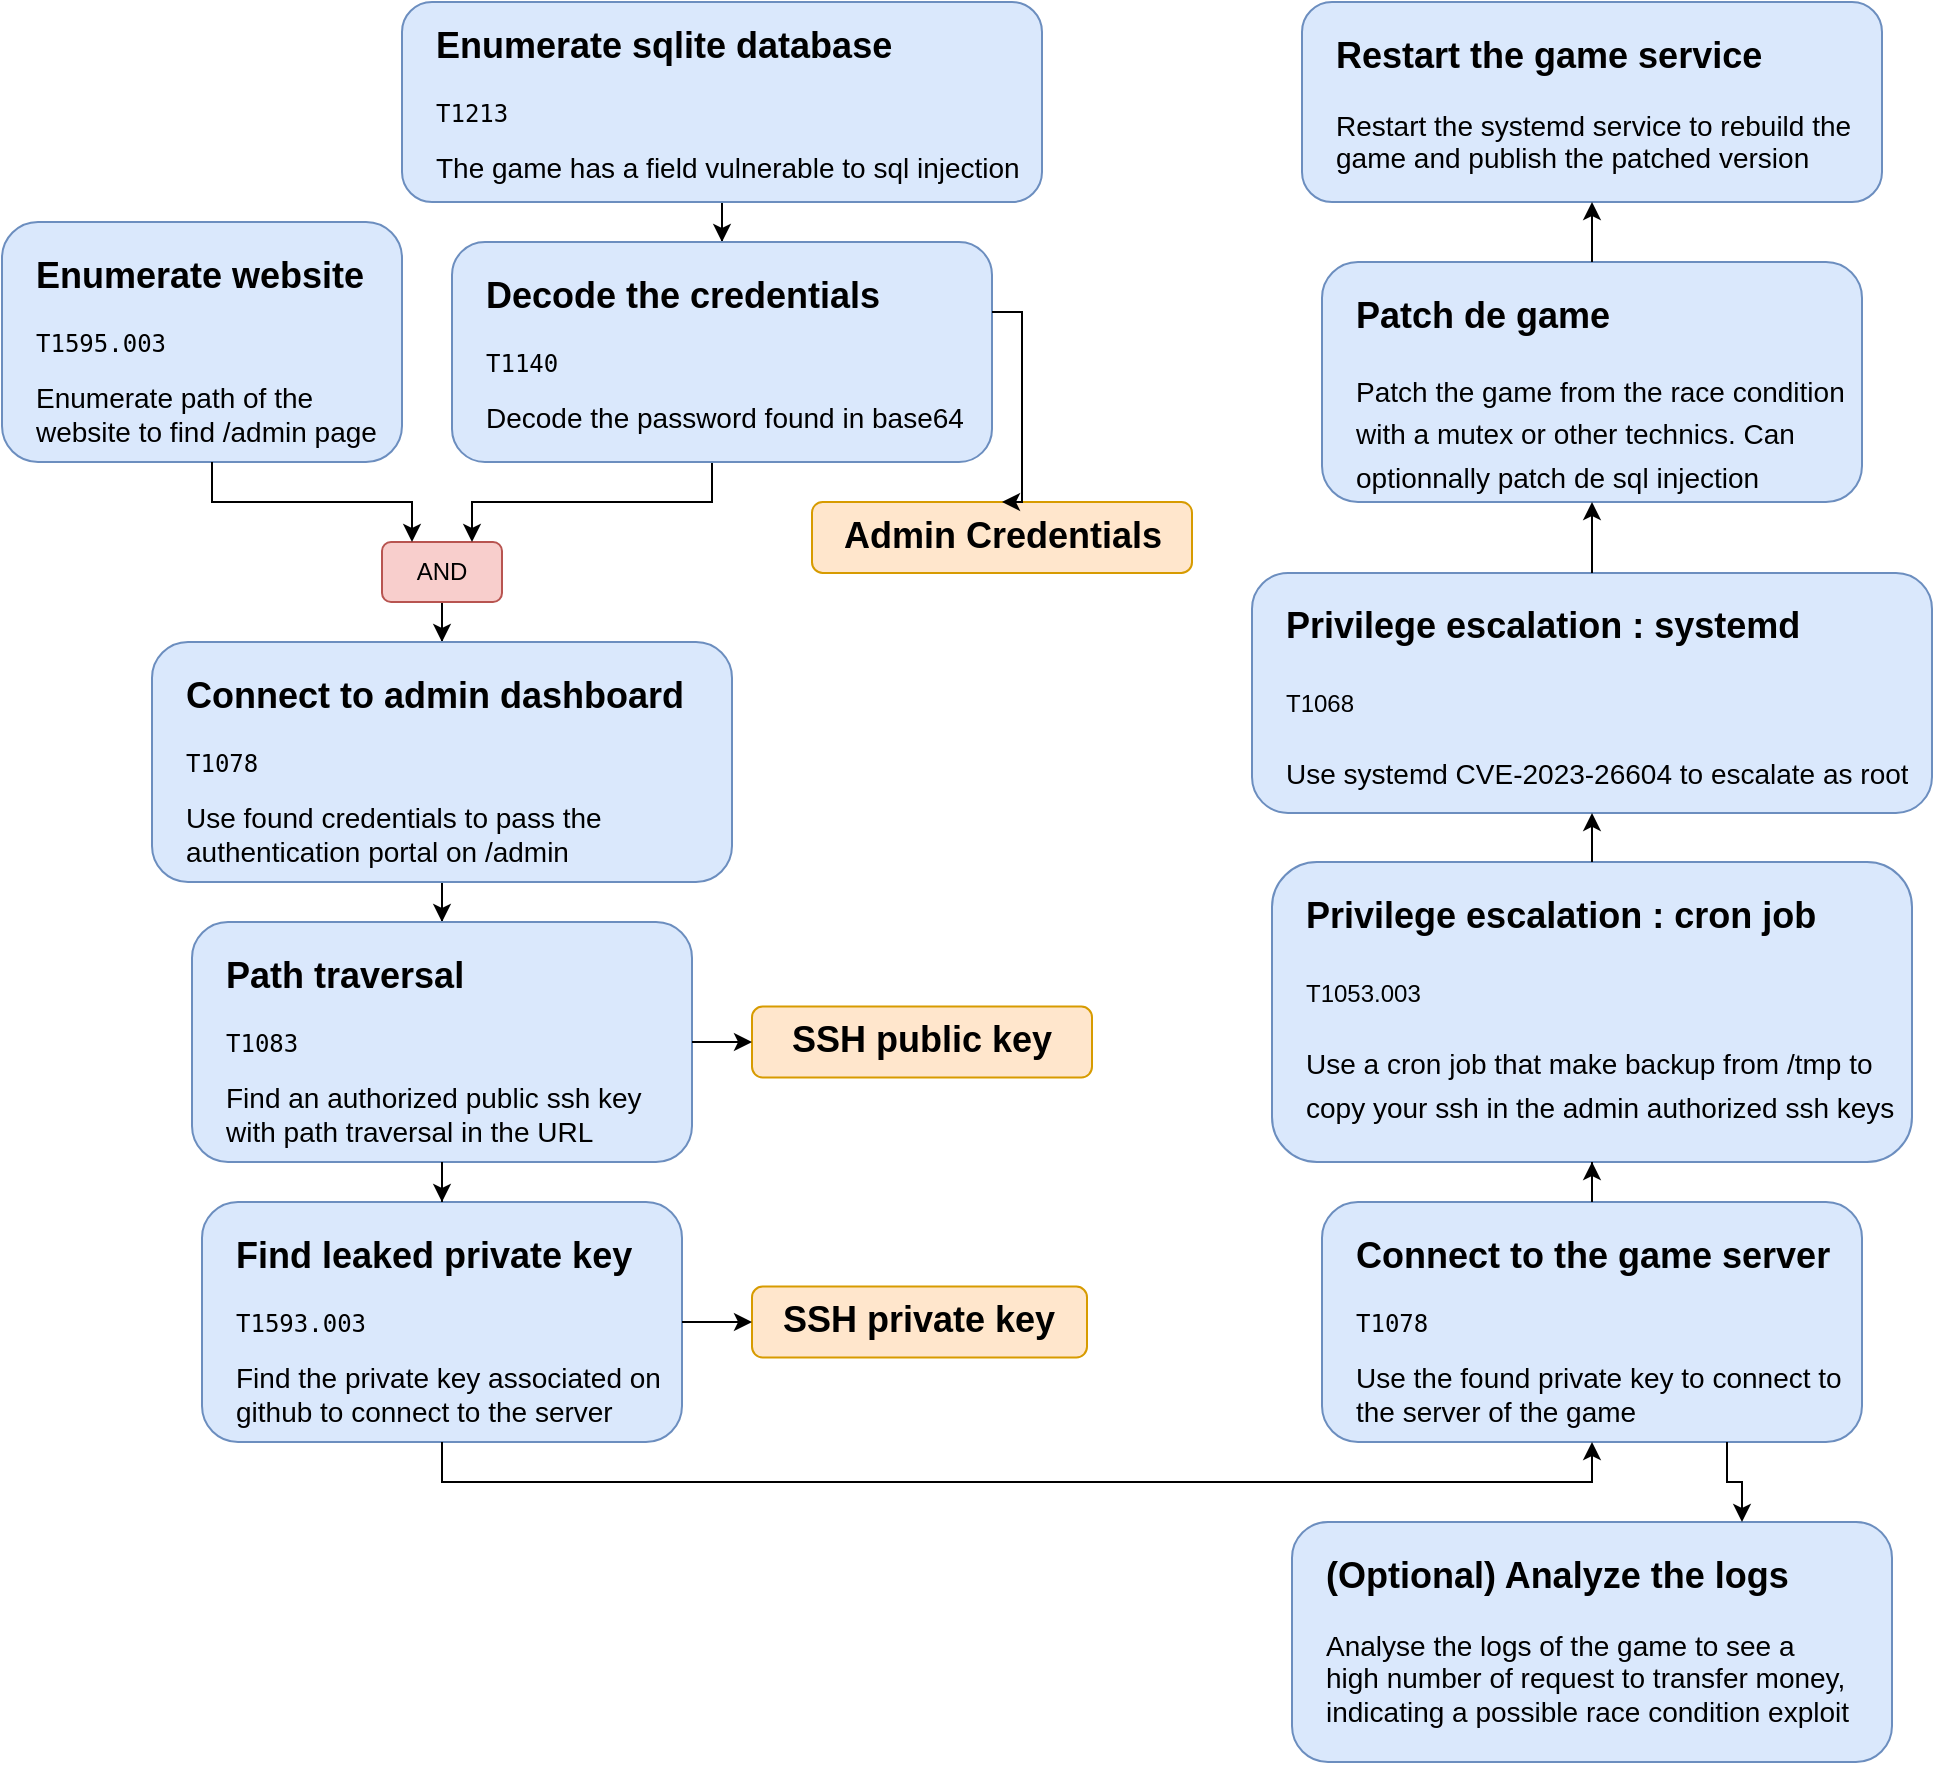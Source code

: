 <mxfile version="27.0.8">
  <diagram name="Page-1" id="YrxbDLgfzF-psmu8SgCK">
    <mxGraphModel dx="1847" dy="1889" grid="1" gridSize="10" guides="1" tooltips="1" connect="1" arrows="1" fold="1" page="1" pageScale="1" pageWidth="850" pageHeight="1100" math="0" shadow="0">
      <root>
        <mxCell id="0" />
        <mxCell id="1" parent="0" />
        <mxCell id="8Rnsziw4uOwpHe0W4yz_-6" value="" style="group" vertex="1" connectable="0" parent="1">
          <mxGeometry x="30" y="140" width="200" height="120" as="geometry" />
        </mxCell>
        <mxCell id="8Rnsziw4uOwpHe0W4yz_-1" value="" style="rounded=1;whiteSpace=wrap;html=1;fillColor=#dae8fc;strokeColor=#6c8ebf;" vertex="1" parent="8Rnsziw4uOwpHe0W4yz_-6">
          <mxGeometry width="200" height="120" as="geometry" />
        </mxCell>
        <mxCell id="8Rnsziw4uOwpHe0W4yz_-2" value="&lt;div&gt;&lt;h2 style=&quot;margin-top: 0px;&quot;&gt;Enumerate website&amp;nbsp;&lt;/h2&gt;&lt;pre style=&quot;margin-top: 0px;&quot;&gt;T1595.003&lt;/pre&gt;&lt;p&gt;&lt;font style=&quot;font-size: 14px;&quot;&gt;Enumerate path of the website to find /admin page&lt;/font&gt;&lt;/p&gt;&lt;/div&gt;" style="text;html=1;whiteSpace=wrap;overflow=hidden;rounded=0;" vertex="1" parent="8Rnsziw4uOwpHe0W4yz_-6">
          <mxGeometry x="15" y="10" width="175" height="100" as="geometry" />
        </mxCell>
        <mxCell id="8Rnsziw4uOwpHe0W4yz_-20" style="edgeStyle=orthogonalEdgeStyle;rounded=0;orthogonalLoop=1;jettySize=auto;html=1;entryX=0.5;entryY=0;entryDx=0;entryDy=0;" edge="1" parent="1" source="8Rnsziw4uOwpHe0W4yz_-8" target="8Rnsziw4uOwpHe0W4yz_-14">
          <mxGeometry relative="1" as="geometry" />
        </mxCell>
        <mxCell id="8Rnsziw4uOwpHe0W4yz_-60" style="edgeStyle=orthogonalEdgeStyle;rounded=0;orthogonalLoop=1;jettySize=auto;html=1;entryX=0.5;entryY=0;entryDx=0;entryDy=0;" edge="1" parent="1" source="8Rnsziw4uOwpHe0W4yz_-21" target="8Rnsziw4uOwpHe0W4yz_-36">
          <mxGeometry relative="1" as="geometry" />
        </mxCell>
        <mxCell id="8Rnsziw4uOwpHe0W4yz_-21" value="AND" style="rounded=1;whiteSpace=wrap;html=1;fillColor=#f8cecc;strokeColor=#b85450;" vertex="1" parent="1">
          <mxGeometry x="220" y="300" width="60" height="30" as="geometry" />
        </mxCell>
        <mxCell id="8Rnsziw4uOwpHe0W4yz_-23" style="edgeStyle=orthogonalEdgeStyle;rounded=0;orthogonalLoop=1;jettySize=auto;html=1;entryX=0.75;entryY=0;entryDx=0;entryDy=0;" edge="1" parent="1" source="8Rnsziw4uOwpHe0W4yz_-15" target="8Rnsziw4uOwpHe0W4yz_-21">
          <mxGeometry relative="1" as="geometry">
            <Array as="points">
              <mxPoint x="385" y="280" />
              <mxPoint x="265" y="280" />
            </Array>
          </mxGeometry>
        </mxCell>
        <mxCell id="8Rnsziw4uOwpHe0W4yz_-25" style="edgeStyle=orthogonalEdgeStyle;rounded=0;orthogonalLoop=1;jettySize=auto;html=1;entryX=0.25;entryY=0;entryDx=0;entryDy=0;" edge="1" parent="1" source="8Rnsziw4uOwpHe0W4yz_-1" target="8Rnsziw4uOwpHe0W4yz_-21">
          <mxGeometry relative="1" as="geometry">
            <Array as="points">
              <mxPoint x="135" y="280" />
              <mxPoint x="235" y="280" />
            </Array>
          </mxGeometry>
        </mxCell>
        <mxCell id="8Rnsziw4uOwpHe0W4yz_-30" value="" style="group" vertex="1" connectable="0" parent="1">
          <mxGeometry x="435" y="280" width="190" height="35.45" as="geometry" />
        </mxCell>
        <mxCell id="8Rnsziw4uOwpHe0W4yz_-27" value="" style="rounded=1;whiteSpace=wrap;html=1;fillColor=#ffe6cc;strokeColor=#d79b00;container=0;" vertex="1" parent="8Rnsziw4uOwpHe0W4yz_-30">
          <mxGeometry width="190" height="35.45" as="geometry" />
        </mxCell>
        <mxCell id="8Rnsziw4uOwpHe0W4yz_-28" value="&lt;div&gt;&lt;h2 style=&quot;margin-top: 0px;&quot;&gt;Admin Credentials&lt;/h2&gt;&lt;/div&gt;" style="text;html=1;whiteSpace=wrap;overflow=hidden;rounded=0;container=0;align=center;" vertex="1" parent="8Rnsziw4uOwpHe0W4yz_-30">
          <mxGeometry x="12.5" y="0.001" width="165" height="27.273" as="geometry" />
        </mxCell>
        <mxCell id="8Rnsziw4uOwpHe0W4yz_-33" value="" style="group" vertex="1" connectable="0" parent="1">
          <mxGeometry x="230" y="30" width="320" height="100" as="geometry" />
        </mxCell>
        <mxCell id="8Rnsziw4uOwpHe0W4yz_-8" value="" style="rounded=1;whiteSpace=wrap;html=1;fillColor=#dae8fc;strokeColor=#6c8ebf;container=0;" vertex="1" parent="8Rnsziw4uOwpHe0W4yz_-33">
          <mxGeometry width="320" height="100" as="geometry" />
        </mxCell>
        <mxCell id="8Rnsziw4uOwpHe0W4yz_-9" value="&lt;div&gt;&lt;h2 style=&quot;margin-top: 0px;&quot;&gt;Enumerate sqlite database&amp;nbsp;&lt;/h2&gt;&lt;pre style=&quot;margin-top: 0px;&quot;&gt;T1213&lt;/pre&gt;&lt;p&gt;&lt;font style=&quot;font-size: 14px;&quot;&gt;The game has a field vulnerable to sql injection&lt;/font&gt;&lt;/p&gt;&lt;/div&gt;" style="text;html=1;whiteSpace=wrap;overflow=hidden;rounded=0;container=0;" vertex="1" parent="8Rnsziw4uOwpHe0W4yz_-33">
          <mxGeometry x="15" y="4.545" width="295" height="86.364" as="geometry" />
        </mxCell>
        <mxCell id="8Rnsziw4uOwpHe0W4yz_-34" value="" style="group" vertex="1" connectable="0" parent="1">
          <mxGeometry x="255" y="150" width="270" height="110" as="geometry" />
        </mxCell>
        <mxCell id="8Rnsziw4uOwpHe0W4yz_-14" value="" style="rounded=1;whiteSpace=wrap;html=1;fillColor=#dae8fc;strokeColor=#6c8ebf;container=0;" vertex="1" parent="8Rnsziw4uOwpHe0W4yz_-34">
          <mxGeometry width="270" height="110" as="geometry" />
        </mxCell>
        <mxCell id="8Rnsziw4uOwpHe0W4yz_-15" value="&lt;div&gt;&lt;h2 style=&quot;margin-top: 0px;&quot;&gt;Decode the credentials&amp;nbsp;&lt;/h2&gt;&lt;pre style=&quot;margin-top: 0px;&quot;&gt;T1140&lt;/pre&gt;&lt;p&gt;&lt;font style=&quot;font-size: 14px;&quot;&gt;Decode the password found in base64&lt;/font&gt;&lt;/p&gt;&lt;/div&gt;" style="text;html=1;whiteSpace=wrap;overflow=hidden;rounded=0;container=0;" vertex="1" parent="8Rnsziw4uOwpHe0W4yz_-34">
          <mxGeometry x="15" y="10" width="245" height="100" as="geometry" />
        </mxCell>
        <mxCell id="8Rnsziw4uOwpHe0W4yz_-58" style="edgeStyle=orthogonalEdgeStyle;rounded=0;orthogonalLoop=1;jettySize=auto;html=1;entryX=0.5;entryY=0;entryDx=0;entryDy=0;" edge="1" parent="1" source="8Rnsziw4uOwpHe0W4yz_-36" target="8Rnsziw4uOwpHe0W4yz_-39">
          <mxGeometry relative="1" as="geometry" />
        </mxCell>
        <mxCell id="8Rnsziw4uOwpHe0W4yz_-36" value="" style="rounded=1;whiteSpace=wrap;html=1;fillColor=#dae8fc;strokeColor=#6c8ebf;container=0;" vertex="1" parent="1">
          <mxGeometry x="105" y="350" width="290" height="120" as="geometry" />
        </mxCell>
        <mxCell id="8Rnsziw4uOwpHe0W4yz_-37" value="&lt;div&gt;&lt;h2 style=&quot;margin-top: 0px;&quot;&gt;Connect to admin dashboard&amp;nbsp;&lt;/h2&gt;&lt;pre style=&quot;margin-top: 0px;&quot;&gt;T1078&lt;/pre&gt;&lt;p&gt;&lt;font style=&quot;font-size: 14px;&quot;&gt;Use found credentials to pass the authentication portal on /admin&lt;/font&gt;&lt;/p&gt;&lt;/div&gt;" style="text;html=1;whiteSpace=wrap;overflow=hidden;rounded=0;container=0;" vertex="1" parent="1">
          <mxGeometry x="120" y="360" width="265" height="100" as="geometry" />
        </mxCell>
        <mxCell id="8Rnsziw4uOwpHe0W4yz_-51" value="" style="group" vertex="1" connectable="0" parent="1">
          <mxGeometry x="405" y="532.28" width="170" height="35.45" as="geometry" />
        </mxCell>
        <mxCell id="8Rnsziw4uOwpHe0W4yz_-45" value="" style="rounded=1;whiteSpace=wrap;html=1;fillColor=#ffe6cc;strokeColor=#d79b00;container=0;" vertex="1" parent="8Rnsziw4uOwpHe0W4yz_-51">
          <mxGeometry width="170" height="35.45" as="geometry" />
        </mxCell>
        <mxCell id="8Rnsziw4uOwpHe0W4yz_-46" value="&lt;div&gt;&lt;h2 style=&quot;margin-top: 0px;&quot;&gt;SSH public key&lt;/h2&gt;&lt;/div&gt;" style="text;html=1;whiteSpace=wrap;overflow=hidden;rounded=0;container=0;align=center;" vertex="1" parent="8Rnsziw4uOwpHe0W4yz_-51">
          <mxGeometry x="11.184" y="0.001" width="147.632" height="27.273" as="geometry" />
        </mxCell>
        <mxCell id="8Rnsziw4uOwpHe0W4yz_-52" value="" style="group" vertex="1" connectable="0" parent="1">
          <mxGeometry x="405" y="672.28" width="167.5" height="35.45" as="geometry" />
        </mxCell>
        <mxCell id="8Rnsziw4uOwpHe0W4yz_-48" value="" style="rounded=1;whiteSpace=wrap;html=1;fillColor=#ffe6cc;strokeColor=#d79b00;container=0;" vertex="1" parent="8Rnsziw4uOwpHe0W4yz_-52">
          <mxGeometry width="167.5" height="35.45" as="geometry" />
        </mxCell>
        <mxCell id="8Rnsziw4uOwpHe0W4yz_-49" value="&lt;div&gt;&lt;h2 style=&quot;margin-top: 0px;&quot;&gt;SSH private key&lt;/h2&gt;&lt;/div&gt;" style="text;html=1;whiteSpace=wrap;overflow=hidden;rounded=0;container=0;align=center;" vertex="1" parent="8Rnsziw4uOwpHe0W4yz_-52">
          <mxGeometry x="11.02" y="0.001" width="145.461" height="27.273" as="geometry" />
        </mxCell>
        <mxCell id="8Rnsziw4uOwpHe0W4yz_-53" value="" style="group" vertex="1" connectable="0" parent="1">
          <mxGeometry x="125" y="490" width="250" height="120" as="geometry" />
        </mxCell>
        <mxCell id="8Rnsziw4uOwpHe0W4yz_-39" value="" style="rounded=1;whiteSpace=wrap;html=1;fillColor=#dae8fc;strokeColor=#6c8ebf;container=0;" vertex="1" parent="8Rnsziw4uOwpHe0W4yz_-53">
          <mxGeometry width="250" height="120" as="geometry" />
        </mxCell>
        <mxCell id="8Rnsziw4uOwpHe0W4yz_-40" value="&lt;div&gt;&lt;h2 style=&quot;margin-top: 0px;&quot;&gt;Path traversal&amp;nbsp;&lt;/h2&gt;&lt;pre style=&quot;margin-top: 0px;&quot;&gt;T1083&lt;/pre&gt;&lt;p&gt;&lt;font style=&quot;font-size: 14px;&quot;&gt;Find an authorized public ssh key with path traversal in the URL&lt;/font&gt;&lt;/p&gt;&lt;/div&gt;" style="text;html=1;whiteSpace=wrap;overflow=hidden;rounded=0;container=0;" vertex="1" parent="8Rnsziw4uOwpHe0W4yz_-53">
          <mxGeometry x="15" y="10" width="225" height="100" as="geometry" />
        </mxCell>
        <mxCell id="8Rnsziw4uOwpHe0W4yz_-54" value="" style="group" vertex="1" connectable="0" parent="1">
          <mxGeometry x="130" y="630" width="240" height="120" as="geometry" />
        </mxCell>
        <mxCell id="8Rnsziw4uOwpHe0W4yz_-42" value="" style="rounded=1;whiteSpace=wrap;html=1;fillColor=#dae8fc;strokeColor=#6c8ebf;container=0;" vertex="1" parent="8Rnsziw4uOwpHe0W4yz_-54">
          <mxGeometry width="240" height="120" as="geometry" />
        </mxCell>
        <mxCell id="8Rnsziw4uOwpHe0W4yz_-43" value="&lt;h2 style=&quot;margin-top: 0px;&quot;&gt;Find leaked private key&amp;nbsp;&lt;/h2&gt;&lt;pre style=&quot;margin-top: 0px;&quot;&gt;T1593.003&lt;/pre&gt;&lt;pre style=&quot;margin-top: 0px;&quot;&gt;&lt;font face=&quot;Helvetica&quot;&gt;&lt;span style=&quot;font-size: 14px; white-space: normal;&quot;&gt;Find the private key associated on github to connect to the server&lt;/span&gt;&lt;/font&gt;&lt;/pre&gt;" style="text;html=1;whiteSpace=wrap;overflow=hidden;rounded=0;container=0;" vertex="1" parent="8Rnsziw4uOwpHe0W4yz_-54">
          <mxGeometry x="15" y="10" width="225" height="100" as="geometry" />
        </mxCell>
        <mxCell id="8Rnsziw4uOwpHe0W4yz_-56" style="edgeStyle=orthogonalEdgeStyle;rounded=0;orthogonalLoop=1;jettySize=auto;html=1;entryX=0;entryY=0.5;entryDx=0;entryDy=0;" edge="1" parent="1" source="8Rnsziw4uOwpHe0W4yz_-39" target="8Rnsziw4uOwpHe0W4yz_-45">
          <mxGeometry relative="1" as="geometry" />
        </mxCell>
        <mxCell id="8Rnsziw4uOwpHe0W4yz_-57" style="edgeStyle=orthogonalEdgeStyle;rounded=0;orthogonalLoop=1;jettySize=auto;html=1;entryX=0;entryY=0.5;entryDx=0;entryDy=0;" edge="1" parent="1" source="8Rnsziw4uOwpHe0W4yz_-43" target="8Rnsziw4uOwpHe0W4yz_-48">
          <mxGeometry relative="1" as="geometry" />
        </mxCell>
        <mxCell id="8Rnsziw4uOwpHe0W4yz_-59" style="edgeStyle=orthogonalEdgeStyle;rounded=0;orthogonalLoop=1;jettySize=auto;html=1;entryX=0.5;entryY=0;entryDx=0;entryDy=0;" edge="1" parent="1" source="8Rnsziw4uOwpHe0W4yz_-39" target="8Rnsziw4uOwpHe0W4yz_-42">
          <mxGeometry relative="1" as="geometry" />
        </mxCell>
        <mxCell id="8Rnsziw4uOwpHe0W4yz_-61" style="edgeStyle=orthogonalEdgeStyle;rounded=0;orthogonalLoop=1;jettySize=auto;html=1;entryX=0.5;entryY=0;entryDx=0;entryDy=0;" edge="1" parent="1" source="8Rnsziw4uOwpHe0W4yz_-14" target="8Rnsziw4uOwpHe0W4yz_-27">
          <mxGeometry relative="1" as="geometry">
            <Array as="points">
              <mxPoint x="540" y="185" />
            </Array>
          </mxGeometry>
        </mxCell>
        <mxCell id="8Rnsziw4uOwpHe0W4yz_-80" value="" style="group" vertex="1" connectable="0" parent="1">
          <mxGeometry x="690" y="630" width="270" height="120" as="geometry" />
        </mxCell>
        <mxCell id="8Rnsziw4uOwpHe0W4yz_-63" value="" style="rounded=1;whiteSpace=wrap;html=1;fillColor=#dae8fc;strokeColor=#6c8ebf;container=0;" vertex="1" parent="8Rnsziw4uOwpHe0W4yz_-80">
          <mxGeometry width="270" height="120" as="geometry" />
        </mxCell>
        <mxCell id="8Rnsziw4uOwpHe0W4yz_-64" value="&lt;h2 style=&quot;margin-top: 0px;&quot;&gt;Connect to the game server&amp;nbsp;&lt;/h2&gt;&lt;pre style=&quot;margin-top: 0px;&quot;&gt;T1078&lt;/pre&gt;&lt;pre style=&quot;margin-top: 0px;&quot;&gt;&lt;font face=&quot;Helvetica&quot;&gt;&lt;span style=&quot;font-size: 14px; white-space: normal;&quot;&gt;Use the found private key to connect to the server of the game&lt;/span&gt;&lt;/font&gt;&lt;/pre&gt;" style="text;html=1;whiteSpace=wrap;overflow=hidden;rounded=0;container=0;" vertex="1" parent="8Rnsziw4uOwpHe0W4yz_-80">
          <mxGeometry x="15" y="10" width="255" height="100" as="geometry" />
        </mxCell>
        <mxCell id="8Rnsziw4uOwpHe0W4yz_-81" value="" style="group" vertex="1" connectable="0" parent="1">
          <mxGeometry x="675" y="790" width="300" height="120" as="geometry" />
        </mxCell>
        <mxCell id="8Rnsziw4uOwpHe0W4yz_-66" value="" style="rounded=1;whiteSpace=wrap;html=1;fillColor=#dae8fc;strokeColor=#6c8ebf;container=0;" vertex="1" parent="8Rnsziw4uOwpHe0W4yz_-81">
          <mxGeometry width="300" height="120" as="geometry" />
        </mxCell>
        <mxCell id="8Rnsziw4uOwpHe0W4yz_-67" value="&lt;h2 style=&quot;margin-top: 0px;&quot;&gt;(Optional) Analyze the logs&amp;nbsp;&lt;/h2&gt;&lt;pre style=&quot;margin-top: 0px;&quot;&gt;&lt;span style=&quot;font-size: 14px; white-space: normal; font-family: Helvetica; background-color: transparent; color: light-dark(rgb(0, 0, 0), rgb(255, 255, 255));&quot;&gt;Analyse the logs of the game to see a high number of request to transfer money, indicating a possible race condition exploit&lt;/span&gt;&lt;/pre&gt;" style="text;html=1;whiteSpace=wrap;overflow=hidden;rounded=0;container=0;" vertex="1" parent="8Rnsziw4uOwpHe0W4yz_-81">
          <mxGeometry x="15" y="10" width="265" height="100" as="geometry" />
        </mxCell>
        <mxCell id="8Rnsziw4uOwpHe0W4yz_-84" value="" style="group" vertex="1" connectable="0" parent="1">
          <mxGeometry x="680" y="30" width="290" height="100" as="geometry" />
        </mxCell>
        <mxCell id="8Rnsziw4uOwpHe0W4yz_-78" value="" style="rounded=1;whiteSpace=wrap;html=1;fillColor=#dae8fc;strokeColor=#6c8ebf;container=0;" vertex="1" parent="8Rnsziw4uOwpHe0W4yz_-84">
          <mxGeometry width="290" height="100" as="geometry" />
        </mxCell>
        <mxCell id="8Rnsziw4uOwpHe0W4yz_-79" value="&lt;h2 style=&quot;margin-top: 0px;&quot;&gt;Restart the game service&amp;nbsp;&lt;/h2&gt;&lt;pre style=&quot;margin-top: 0px;&quot;&gt;&lt;span style=&quot;font-size: 14px; white-space: normal; font-family: Helvetica; background-color: transparent; color: light-dark(rgb(0, 0, 0), rgb(255, 255, 255));&quot;&gt;Restart the systemd service to rebuild the game and publish the patched version&lt;/span&gt;&lt;/pre&gt;" style="text;html=1;whiteSpace=wrap;overflow=hidden;rounded=0;container=0;" vertex="1" parent="8Rnsziw4uOwpHe0W4yz_-84">
          <mxGeometry x="15" y="10" width="275" height="80" as="geometry" />
        </mxCell>
        <mxCell id="8Rnsziw4uOwpHe0W4yz_-85" value="" style="group" vertex="1" connectable="0" parent="1">
          <mxGeometry x="690" y="160" width="270" height="120" as="geometry" />
        </mxCell>
        <mxCell id="8Rnsziw4uOwpHe0W4yz_-75" value="" style="rounded=1;whiteSpace=wrap;html=1;fillColor=#dae8fc;strokeColor=#6c8ebf;container=0;" vertex="1" parent="8Rnsziw4uOwpHe0W4yz_-85">
          <mxGeometry width="270" height="120" as="geometry" />
        </mxCell>
        <mxCell id="8Rnsziw4uOwpHe0W4yz_-76" value="&lt;h2 style=&quot;margin-top: 0px;&quot;&gt;&lt;span style=&quot;background-color: transparent;&quot;&gt;Patch de game&lt;/span&gt;&lt;/h2&gt;&lt;h2 style=&quot;margin-top: 0px;&quot;&gt;&lt;span style=&quot;font-size: 14px; background-color: transparent; color: light-dark(rgb(0, 0, 0), rgb(255, 255, 255)); font-weight: normal;&quot;&gt;Patch the game from the race condition with a mutex or other technics. Can optionnally patch de sql injection&lt;/span&gt;&lt;/h2&gt;" style="text;html=1;whiteSpace=wrap;overflow=hidden;rounded=0;container=0;" vertex="1" parent="8Rnsziw4uOwpHe0W4yz_-85">
          <mxGeometry x="15" y="10" width="255" height="109" as="geometry" />
        </mxCell>
        <mxCell id="8Rnsziw4uOwpHe0W4yz_-86" value="" style="group" vertex="1" connectable="0" parent="1">
          <mxGeometry x="655" y="315.45" width="340" height="120" as="geometry" />
        </mxCell>
        <mxCell id="8Rnsziw4uOwpHe0W4yz_-72" value="" style="rounded=1;whiteSpace=wrap;html=1;fillColor=#dae8fc;strokeColor=#6c8ebf;container=0;" vertex="1" parent="8Rnsziw4uOwpHe0W4yz_-86">
          <mxGeometry width="340" height="120" as="geometry" />
        </mxCell>
        <mxCell id="8Rnsziw4uOwpHe0W4yz_-73" value="&lt;h2 style=&quot;margin-top: 0px;&quot;&gt;&lt;span style=&quot;background-color: transparent;&quot;&gt;Privilege escalation : systemd&lt;/span&gt;&lt;/h2&gt;&lt;h2 style=&quot;margin-top: 0px;&quot;&gt;&lt;span style=&quot;background-color: transparent; font-size: 12px; font-weight: 400;&quot;&gt;T1068&lt;/span&gt;&lt;/h2&gt;&lt;h2 style=&quot;margin-top: 0px;&quot;&gt;&lt;span style=&quot;font-size: 14px; font-weight: 400;&quot;&gt;Use systemd CVE-2023-26604 to escalate as root&lt;/span&gt;&lt;/h2&gt;" style="text;html=1;whiteSpace=wrap;overflow=hidden;rounded=0;container=0;" vertex="1" parent="8Rnsziw4uOwpHe0W4yz_-86">
          <mxGeometry x="15" y="10" width="315" height="100" as="geometry" />
        </mxCell>
        <mxCell id="8Rnsziw4uOwpHe0W4yz_-87" value="" style="group" vertex="1" connectable="0" parent="1">
          <mxGeometry x="665" y="460" width="320" height="150" as="geometry" />
        </mxCell>
        <mxCell id="8Rnsziw4uOwpHe0W4yz_-69" value="" style="rounded=1;whiteSpace=wrap;html=1;fillColor=#dae8fc;strokeColor=#6c8ebf;container=0;" vertex="1" parent="8Rnsziw4uOwpHe0W4yz_-87">
          <mxGeometry width="320" height="150" as="geometry" />
        </mxCell>
        <mxCell id="8Rnsziw4uOwpHe0W4yz_-70" value="&lt;h2 style=&quot;margin-top: 0px;&quot;&gt;&lt;span style=&quot;background-color: transparent;&quot;&gt;Privilege escalation : cron job&lt;/span&gt;&lt;/h2&gt;&lt;h2 style=&quot;margin-top: 0px;&quot;&gt;&lt;span style=&quot;background-color: transparent; font-size: 12px; font-weight: 400;&quot;&gt;T1053.003&lt;/span&gt;&lt;/h2&gt;&lt;h2 style=&quot;margin-top: 0px;&quot;&gt;&lt;span style=&quot;font-size: 14px; font-weight: 400;&quot;&gt;Use a cron job that make backup from /tmp to copy your ssh in the admin authorized ssh keys&lt;/span&gt;&lt;/h2&gt;" style="text;html=1;whiteSpace=wrap;overflow=hidden;rounded=0;container=0;" vertex="1" parent="8Rnsziw4uOwpHe0W4yz_-87">
          <mxGeometry x="15" y="10" width="305" height="130" as="geometry" />
        </mxCell>
        <mxCell id="8Rnsziw4uOwpHe0W4yz_-88" style="edgeStyle=orthogonalEdgeStyle;rounded=0;orthogonalLoop=1;jettySize=auto;html=1;entryX=0.5;entryY=1;entryDx=0;entryDy=0;" edge="1" parent="1" source="8Rnsziw4uOwpHe0W4yz_-42" target="8Rnsziw4uOwpHe0W4yz_-63">
          <mxGeometry relative="1" as="geometry">
            <Array as="points">
              <mxPoint x="250" y="770" />
              <mxPoint x="825" y="770" />
            </Array>
          </mxGeometry>
        </mxCell>
        <mxCell id="8Rnsziw4uOwpHe0W4yz_-89" style="edgeStyle=orthogonalEdgeStyle;rounded=0;orthogonalLoop=1;jettySize=auto;html=1;entryX=0.5;entryY=1;entryDx=0;entryDy=0;" edge="1" parent="1" source="8Rnsziw4uOwpHe0W4yz_-63" target="8Rnsziw4uOwpHe0W4yz_-69">
          <mxGeometry relative="1" as="geometry" />
        </mxCell>
        <mxCell id="8Rnsziw4uOwpHe0W4yz_-92" style="edgeStyle=orthogonalEdgeStyle;rounded=0;orthogonalLoop=1;jettySize=auto;html=1;entryX=0.5;entryY=1;entryDx=0;entryDy=0;" edge="1" parent="1" source="8Rnsziw4uOwpHe0W4yz_-69" target="8Rnsziw4uOwpHe0W4yz_-72">
          <mxGeometry relative="1" as="geometry">
            <mxPoint x="665" y="350" as="targetPoint" />
          </mxGeometry>
        </mxCell>
        <mxCell id="8Rnsziw4uOwpHe0W4yz_-93" style="edgeStyle=orthogonalEdgeStyle;rounded=0;orthogonalLoop=1;jettySize=auto;html=1;entryX=0.5;entryY=1;entryDx=0;entryDy=0;" edge="1" parent="1" source="8Rnsziw4uOwpHe0W4yz_-72" target="8Rnsziw4uOwpHe0W4yz_-75">
          <mxGeometry relative="1" as="geometry">
            <mxPoint x="725" y="190" as="targetPoint" />
          </mxGeometry>
        </mxCell>
        <mxCell id="8Rnsziw4uOwpHe0W4yz_-94" style="edgeStyle=orthogonalEdgeStyle;rounded=0;orthogonalLoop=1;jettySize=auto;html=1;entryX=0.5;entryY=1;entryDx=0;entryDy=0;" edge="1" parent="1" source="8Rnsziw4uOwpHe0W4yz_-75" target="8Rnsziw4uOwpHe0W4yz_-78">
          <mxGeometry relative="1" as="geometry" />
        </mxCell>
        <mxCell id="8Rnsziw4uOwpHe0W4yz_-100" style="edgeStyle=orthogonalEdgeStyle;rounded=0;orthogonalLoop=1;jettySize=auto;html=1;exitX=0.75;exitY=1;exitDx=0;exitDy=0;entryX=0.75;entryY=0;entryDx=0;entryDy=0;" edge="1" parent="1" source="8Rnsziw4uOwpHe0W4yz_-63" target="8Rnsziw4uOwpHe0W4yz_-66">
          <mxGeometry relative="1" as="geometry" />
        </mxCell>
      </root>
    </mxGraphModel>
  </diagram>
</mxfile>

